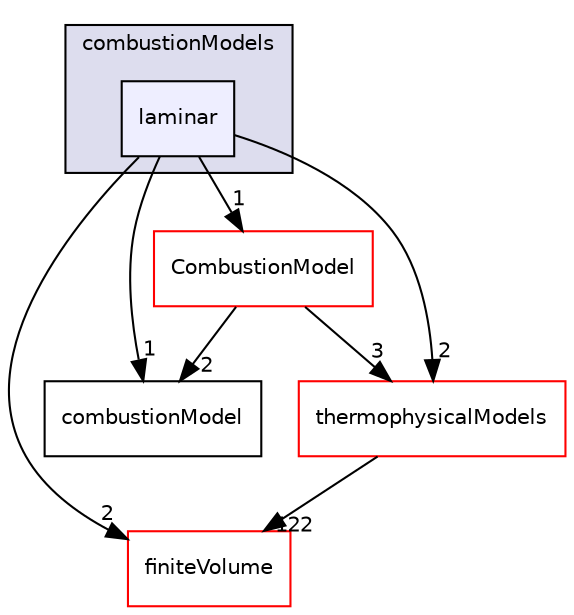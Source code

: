 digraph "src/combustionModels/laminar" {
  bgcolor=transparent;
  compound=true
  node [ fontsize="10", fontname="Helvetica"];
  edge [ labelfontsize="10", labelfontname="Helvetica"];
  subgraph clusterdir_a28bb8a003fe9b05e061f79ecbbcb476 {
    graph [ bgcolor="#ddddee", pencolor="black", label="combustionModels" fontname="Helvetica", fontsize="10", URL="dir_a28bb8a003fe9b05e061f79ecbbcb476.html"]
  dir_2dfe41d728f7a75a713ec0aee78ac9bb [shape=box, label="laminar", style="filled", fillcolor="#eeeeff", pencolor="black", URL="dir_2dfe41d728f7a75a713ec0aee78ac9bb.html"];
  }
  dir_9bd15774b555cf7259a6fa18f99fe99b [shape=box label="finiteVolume" color="red" URL="dir_9bd15774b555cf7259a6fa18f99fe99b.html"];
  dir_d9a720f22812343abcf69c73f15d7bcf [shape=box label="CombustionModel" color="red" URL="dir_d9a720f22812343abcf69c73f15d7bcf.html"];
  dir_cf7b61e9dee2eed7a2c89936088862b3 [shape=box label="combustionModel" URL="dir_cf7b61e9dee2eed7a2c89936088862b3.html"];
  dir_2778d089ec5c4f66810b11f753867003 [shape=box label="thermophysicalModels" color="red" URL="dir_2778d089ec5c4f66810b11f753867003.html"];
  dir_d9a720f22812343abcf69c73f15d7bcf->dir_cf7b61e9dee2eed7a2c89936088862b3 [headlabel="2", labeldistance=1.5 headhref="dir_000511_000513.html"];
  dir_d9a720f22812343abcf69c73f15d7bcf->dir_2778d089ec5c4f66810b11f753867003 [headlabel="3", labeldistance=1.5 headhref="dir_000511_001225.html"];
  dir_2dfe41d728f7a75a713ec0aee78ac9bb->dir_9bd15774b555cf7259a6fa18f99fe99b [headlabel="2", labeldistance=1.5 headhref="dir_000528_000814.html"];
  dir_2dfe41d728f7a75a713ec0aee78ac9bb->dir_d9a720f22812343abcf69c73f15d7bcf [headlabel="1", labeldistance=1.5 headhref="dir_000528_000511.html"];
  dir_2dfe41d728f7a75a713ec0aee78ac9bb->dir_cf7b61e9dee2eed7a2c89936088862b3 [headlabel="1", labeldistance=1.5 headhref="dir_000528_000513.html"];
  dir_2dfe41d728f7a75a713ec0aee78ac9bb->dir_2778d089ec5c4f66810b11f753867003 [headlabel="2", labeldistance=1.5 headhref="dir_000528_001225.html"];
  dir_2778d089ec5c4f66810b11f753867003->dir_9bd15774b555cf7259a6fa18f99fe99b [headlabel="122", labeldistance=1.5 headhref="dir_001225_000814.html"];
}
